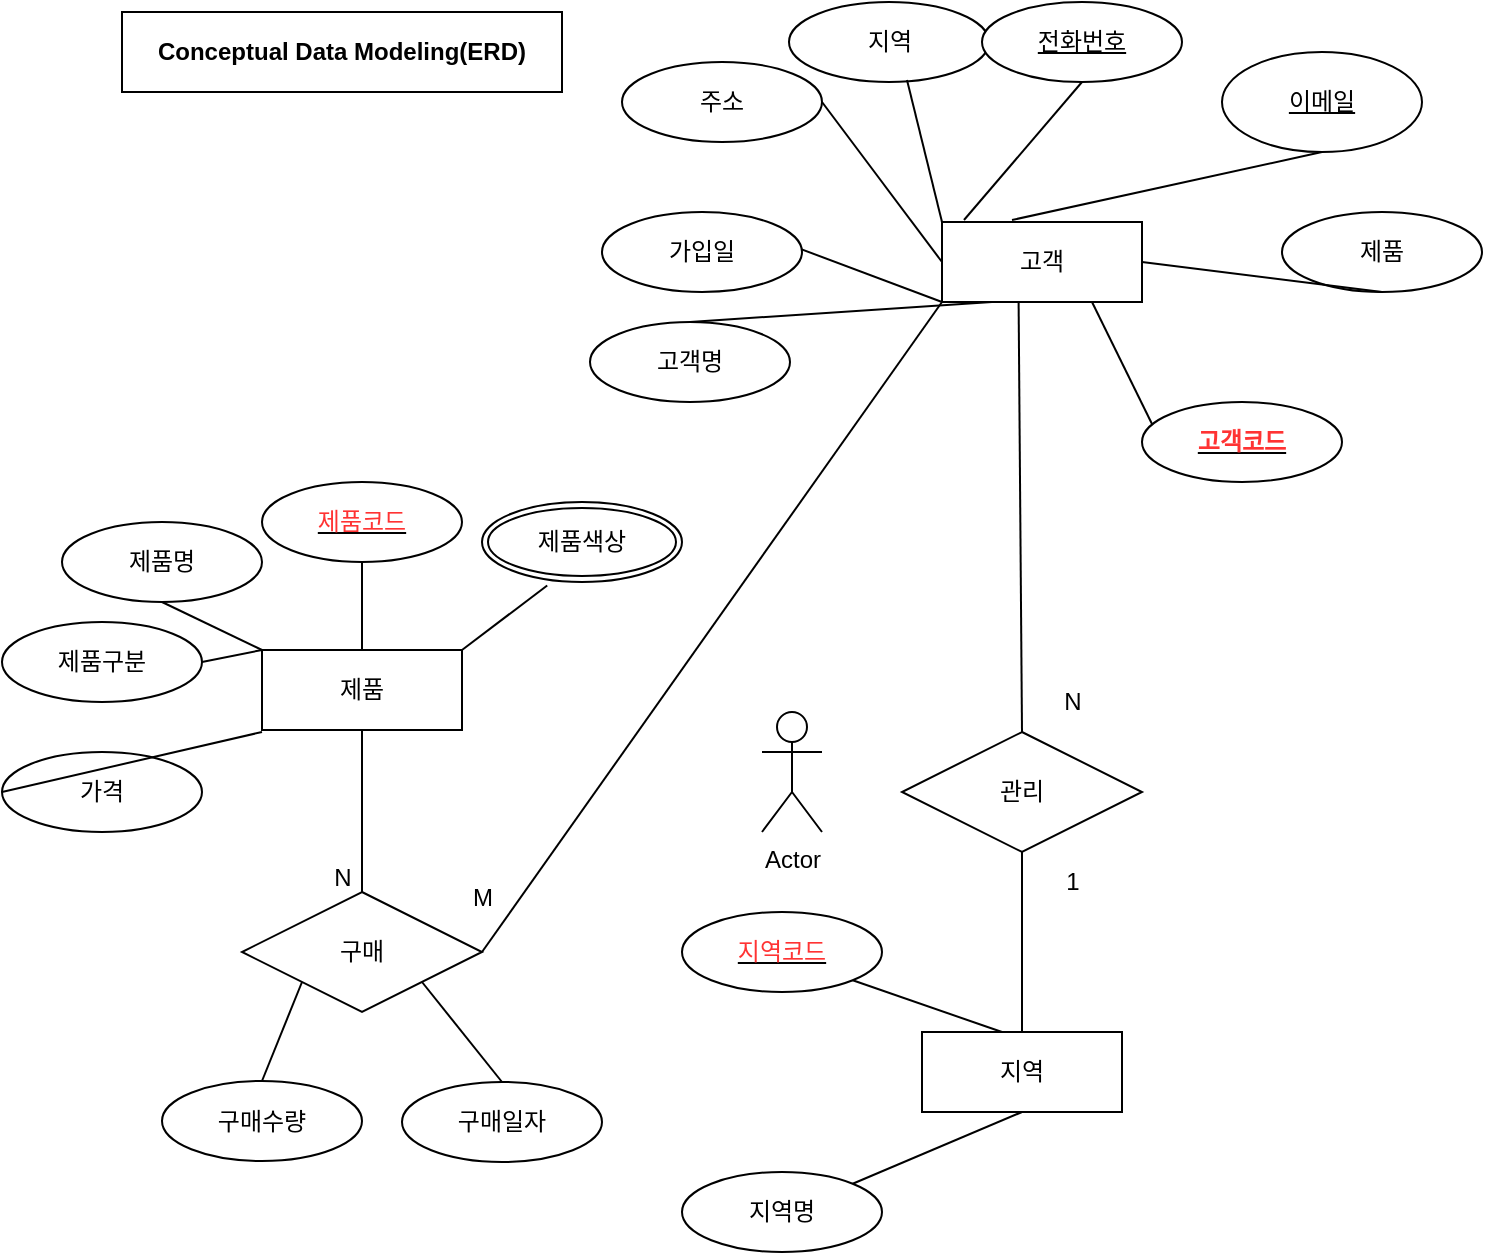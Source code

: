 <mxfile version="21.6.6" type="github" pages="5">
  <diagram name="페이지-1" id="84eL5CcKc8GB2vDpbTNu">
    <mxGraphModel dx="1674" dy="790" grid="1" gridSize="10" guides="1" tooltips="1" connect="1" arrows="1" fold="1" page="1" pageScale="1" pageWidth="827" pageHeight="1169" math="0" shadow="0">
      <root>
        <mxCell id="0" />
        <mxCell id="1" parent="0" />
        <mxCell id="pc0s4OiJ3hQvnUH-QxLm-1" value="고객" style="whiteSpace=wrap;html=1;align=center;" parent="1" vertex="1">
          <mxGeometry x="490" y="135" width="100" height="40" as="geometry" />
        </mxCell>
        <mxCell id="pc0s4OiJ3hQvnUH-QxLm-3" value="고객명" style="ellipse;whiteSpace=wrap;html=1;align=center;" parent="1" vertex="1">
          <mxGeometry x="314" y="185" width="100" height="40" as="geometry" />
        </mxCell>
        <mxCell id="pc0s4OiJ3hQvnUH-QxLm-4" value="" style="endArrow=none;html=1;rounded=0;exitX=0.25;exitY=1;exitDx=0;exitDy=0;entryX=0.5;entryY=0;entryDx=0;entryDy=0;" parent="1" source="pc0s4OiJ3hQvnUH-QxLm-1" target="pc0s4OiJ3hQvnUH-QxLm-3" edge="1">
          <mxGeometry relative="1" as="geometry">
            <mxPoint x="370" y="365" as="sourcePoint" />
            <mxPoint x="530" y="365" as="targetPoint" />
          </mxGeometry>
        </mxCell>
        <mxCell id="pc0s4OiJ3hQvnUH-QxLm-6" value="지역" style="ellipse;whiteSpace=wrap;html=1;align=center;" parent="1" vertex="1">
          <mxGeometry x="413.5" y="25" width="100" height="40" as="geometry" />
        </mxCell>
        <mxCell id="pc0s4OiJ3hQvnUH-QxLm-7" value="주소" style="ellipse;whiteSpace=wrap;html=1;align=center;" parent="1" vertex="1">
          <mxGeometry x="330" y="55" width="100" height="40" as="geometry" />
        </mxCell>
        <mxCell id="pc0s4OiJ3hQvnUH-QxLm-8" value="&lt;u&gt;이메일&lt;/u&gt;" style="ellipse;whiteSpace=wrap;html=1;align=center;" parent="1" vertex="1">
          <mxGeometry x="630" y="50" width="100" height="50" as="geometry" />
        </mxCell>
        <mxCell id="pc0s4OiJ3hQvnUH-QxLm-9" value="&lt;u&gt;전화번호&lt;/u&gt;" style="ellipse;whiteSpace=wrap;html=1;align=center;" parent="1" vertex="1">
          <mxGeometry x="510" y="25" width="100" height="40" as="geometry" />
        </mxCell>
        <mxCell id="pc0s4OiJ3hQvnUH-QxLm-10" value="" style="endArrow=none;html=1;rounded=0;entryX=0.59;entryY=0.975;entryDx=0;entryDy=0;entryPerimeter=0;exitX=0;exitY=0;exitDx=0;exitDy=0;" parent="1" source="pc0s4OiJ3hQvnUH-QxLm-1" target="pc0s4OiJ3hQvnUH-QxLm-6" edge="1">
          <mxGeometry relative="1" as="geometry">
            <mxPoint x="540" y="175" as="sourcePoint" />
            <mxPoint x="700" y="305" as="targetPoint" />
          </mxGeometry>
        </mxCell>
        <mxCell id="pc0s4OiJ3hQvnUH-QxLm-11" value="" style="endArrow=none;html=1;rounded=0;exitX=0;exitY=1;exitDx=0;exitDy=0;entryX=0.5;entryY=0;entryDx=0;entryDy=0;" parent="1" source="pc0s4OiJ3hQvnUH-QxLm-1" target="pc0s4OiJ3hQvnUH-QxLm-14" edge="1">
          <mxGeometry relative="1" as="geometry">
            <mxPoint x="450" y="345" as="sourcePoint" />
            <mxPoint x="610" y="345" as="targetPoint" />
          </mxGeometry>
        </mxCell>
        <mxCell id="pc0s4OiJ3hQvnUH-QxLm-12" value="" style="endArrow=none;html=1;rounded=0;exitX=0.35;exitY=-0.025;exitDx=0;exitDy=0;entryX=0.5;entryY=1;entryDx=0;entryDy=0;exitPerimeter=0;" parent="1" source="pc0s4OiJ3hQvnUH-QxLm-1" target="pc0s4OiJ3hQvnUH-QxLm-8" edge="1">
          <mxGeometry relative="1" as="geometry">
            <mxPoint x="540" y="305" as="sourcePoint" />
            <mxPoint x="700" y="305" as="targetPoint" />
          </mxGeometry>
        </mxCell>
        <mxCell id="pc0s4OiJ3hQvnUH-QxLm-13" value="" style="endArrow=none;html=1;rounded=0;exitX=0.11;exitY=-0.025;exitDx=0;exitDy=0;exitPerimeter=0;entryX=0.5;entryY=1;entryDx=0;entryDy=0;" parent="1" source="pc0s4OiJ3hQvnUH-QxLm-1" target="pc0s4OiJ3hQvnUH-QxLm-9" edge="1">
          <mxGeometry relative="1" as="geometry">
            <mxPoint x="580" y="135" as="sourcePoint" />
            <mxPoint x="460" y="65" as="targetPoint" />
          </mxGeometry>
        </mxCell>
        <mxCell id="pc0s4OiJ3hQvnUH-QxLm-14" value="가입일" style="ellipse;whiteSpace=wrap;html=1;align=center;" parent="1" vertex="1">
          <mxGeometry x="320" y="130" width="100" height="40" as="geometry" />
        </mxCell>
        <mxCell id="pc0s4OiJ3hQvnUH-QxLm-15" value="" style="endArrow=none;html=1;rounded=0;exitX=1;exitY=0.5;exitDx=0;exitDy=0;entryX=0;entryY=0.5;entryDx=0;entryDy=0;" parent="1" source="pc0s4OiJ3hQvnUH-QxLm-7" target="pc0s4OiJ3hQvnUH-QxLm-1" edge="1">
          <mxGeometry relative="1" as="geometry">
            <mxPoint x="540" y="305" as="sourcePoint" />
            <mxPoint x="700" y="305" as="targetPoint" />
          </mxGeometry>
        </mxCell>
        <mxCell id="pc0s4OiJ3hQvnUH-QxLm-16" value="&lt;u&gt;&lt;b&gt;&lt;font color=&quot;#ff3333&quot;&gt;고객코드&lt;/font&gt;&lt;/b&gt;&lt;/u&gt;" style="ellipse;whiteSpace=wrap;html=1;align=center;" parent="1" vertex="1">
          <mxGeometry x="590" y="225" width="100" height="40" as="geometry" />
        </mxCell>
        <mxCell id="pc0s4OiJ3hQvnUH-QxLm-17" value="" style="endArrow=none;html=1;rounded=0;exitX=0.75;exitY=1;exitDx=0;exitDy=0;entryX=0.05;entryY=0.275;entryDx=0;entryDy=0;entryPerimeter=0;" parent="1" source="pc0s4OiJ3hQvnUH-QxLm-1" target="pc0s4OiJ3hQvnUH-QxLm-16" edge="1">
          <mxGeometry relative="1" as="geometry">
            <mxPoint x="510" y="275" as="sourcePoint" />
            <mxPoint x="670" y="275" as="targetPoint" />
          </mxGeometry>
        </mxCell>
        <mxCell id="7r3LdCNUG9qe8QvpHPaR-2" value="지역" style="whiteSpace=wrap;html=1;align=center;" parent="1" vertex="1">
          <mxGeometry x="480" y="540" width="100" height="40" as="geometry" />
        </mxCell>
        <mxCell id="7r3LdCNUG9qe8QvpHPaR-3" value="지역명" style="ellipse;whiteSpace=wrap;html=1;align=center;" parent="1" vertex="1">
          <mxGeometry x="360" y="610" width="100" height="40" as="geometry" />
        </mxCell>
        <mxCell id="7r3LdCNUG9qe8QvpHPaR-4" value="&lt;u&gt;&lt;font color=&quot;#ff3333&quot;&gt;지역코드&lt;/font&gt;&lt;/u&gt;" style="ellipse;whiteSpace=wrap;html=1;align=center;" parent="1" vertex="1">
          <mxGeometry x="360" y="480" width="100" height="40" as="geometry" />
        </mxCell>
        <mxCell id="7r3LdCNUG9qe8QvpHPaR-5" value="" style="endArrow=none;html=1;rounded=0;exitX=1;exitY=0;exitDx=0;exitDy=0;entryX=0.5;entryY=1;entryDx=0;entryDy=0;" parent="1" source="7r3LdCNUG9qe8QvpHPaR-3" target="7r3LdCNUG9qe8QvpHPaR-2" edge="1">
          <mxGeometry relative="1" as="geometry">
            <mxPoint x="480" y="580" as="sourcePoint" />
            <mxPoint x="640" y="580" as="targetPoint" />
          </mxGeometry>
        </mxCell>
        <mxCell id="7r3LdCNUG9qe8QvpHPaR-6" value="" style="endArrow=none;html=1;rounded=0;exitX=1;exitY=1;exitDx=0;exitDy=0;" parent="1" source="7r3LdCNUG9qe8QvpHPaR-4" edge="1">
          <mxGeometry relative="1" as="geometry">
            <mxPoint x="480" y="580" as="sourcePoint" />
            <mxPoint x="520" y="540" as="targetPoint" />
          </mxGeometry>
        </mxCell>
        <mxCell id="7r3LdCNUG9qe8QvpHPaR-7" value="제품" style="whiteSpace=wrap;html=1;align=center;" parent="1" vertex="1">
          <mxGeometry x="150" y="349" width="100" height="40" as="geometry" />
        </mxCell>
        <mxCell id="7r3LdCNUG9qe8QvpHPaR-9" value="제품" style="ellipse;whiteSpace=wrap;html=1;align=center;" parent="1" vertex="1">
          <mxGeometry x="660" y="130" width="100" height="40" as="geometry" />
        </mxCell>
        <mxCell id="7r3LdCNUG9qe8QvpHPaR-10" value="" style="endArrow=none;html=1;rounded=0;entryX=0.5;entryY=1;entryDx=0;entryDy=0;exitX=1;exitY=0.5;exitDx=0;exitDy=0;" parent="1" source="pc0s4OiJ3hQvnUH-QxLm-1" target="7r3LdCNUG9qe8QvpHPaR-9" edge="1">
          <mxGeometry relative="1" as="geometry">
            <mxPoint x="320" y="490" as="sourcePoint" />
            <mxPoint x="480" y="490" as="targetPoint" />
          </mxGeometry>
        </mxCell>
        <mxCell id="7r3LdCNUG9qe8QvpHPaR-12" value="제품명" style="ellipse;whiteSpace=wrap;html=1;align=center;" parent="1" vertex="1">
          <mxGeometry x="50" y="285" width="100" height="40" as="geometry" />
        </mxCell>
        <mxCell id="7r3LdCNUG9qe8QvpHPaR-13" value="&lt;u&gt;&lt;font color=&quot;#ff3333&quot;&gt;제품코드&lt;/font&gt;&lt;/u&gt;" style="ellipse;whiteSpace=wrap;html=1;align=center;" parent="1" vertex="1">
          <mxGeometry x="150" y="265" width="100" height="40" as="geometry" />
        </mxCell>
        <mxCell id="7r3LdCNUG9qe8QvpHPaR-14" value="" style="endArrow=none;html=1;rounded=0;entryX=0.5;entryY=1;entryDx=0;entryDy=0;exitX=0.5;exitY=0;exitDx=0;exitDy=0;" parent="1" source="7r3LdCNUG9qe8QvpHPaR-7" target="7r3LdCNUG9qe8QvpHPaR-13" edge="1">
          <mxGeometry relative="1" as="geometry">
            <mxPoint x="-10" y="295" as="sourcePoint" />
            <mxPoint x="150" y="295" as="targetPoint" />
          </mxGeometry>
        </mxCell>
        <mxCell id="7r3LdCNUG9qe8QvpHPaR-15" value="제품구분" style="ellipse;whiteSpace=wrap;html=1;align=center;" parent="1" vertex="1">
          <mxGeometry x="20" y="335" width="100" height="40" as="geometry" />
        </mxCell>
        <mxCell id="7r3LdCNUG9qe8QvpHPaR-17" value="" style="endArrow=none;html=1;rounded=0;exitX=1;exitY=0.5;exitDx=0;exitDy=0;entryX=0;entryY=0;entryDx=0;entryDy=0;" parent="1" source="7r3LdCNUG9qe8QvpHPaR-15" target="7r3LdCNUG9qe8QvpHPaR-7" edge="1">
          <mxGeometry relative="1" as="geometry">
            <mxPoint x="-10" y="295" as="sourcePoint" />
            <mxPoint x="150" y="295" as="targetPoint" />
          </mxGeometry>
        </mxCell>
        <mxCell id="7r3LdCNUG9qe8QvpHPaR-18" value="" style="endArrow=none;html=1;rounded=0;entryX=0;entryY=0;entryDx=0;entryDy=0;exitX=0.5;exitY=1;exitDx=0;exitDy=0;" parent="1" source="7r3LdCNUG9qe8QvpHPaR-12" target="7r3LdCNUG9qe8QvpHPaR-7" edge="1">
          <mxGeometry relative="1" as="geometry">
            <mxPoint x="-10" y="295" as="sourcePoint" />
            <mxPoint x="150" y="295" as="targetPoint" />
          </mxGeometry>
        </mxCell>
        <mxCell id="7r3LdCNUG9qe8QvpHPaR-19" value="제품색상" style="ellipse;shape=doubleEllipse;margin=3;whiteSpace=wrap;html=1;align=center;" parent="1" vertex="1">
          <mxGeometry x="260" y="275" width="100" height="40" as="geometry" />
        </mxCell>
        <mxCell id="7r3LdCNUG9qe8QvpHPaR-20" value="" style="endArrow=none;html=1;rounded=0;entryX=1;entryY=0;entryDx=0;entryDy=0;exitX=0.326;exitY=1.043;exitDx=0;exitDy=0;exitPerimeter=0;" parent="1" source="7r3LdCNUG9qe8QvpHPaR-19" target="7r3LdCNUG9qe8QvpHPaR-7" edge="1">
          <mxGeometry relative="1" as="geometry">
            <mxPoint x="-10" y="295" as="sourcePoint" />
            <mxPoint x="150" y="295" as="targetPoint" />
          </mxGeometry>
        </mxCell>
        <mxCell id="7r3LdCNUG9qe8QvpHPaR-21" value="가격" style="ellipse;whiteSpace=wrap;html=1;align=center;" parent="1" vertex="1">
          <mxGeometry x="20" y="400" width="100" height="40" as="geometry" />
        </mxCell>
        <mxCell id="7r3LdCNUG9qe8QvpHPaR-22" value="" style="endArrow=none;html=1;rounded=0;entryX=0;entryY=0.5;entryDx=0;entryDy=0;" parent="1" target="7r3LdCNUG9qe8QvpHPaR-21" edge="1">
          <mxGeometry relative="1" as="geometry">
            <mxPoint x="150" y="390" as="sourcePoint" />
            <mxPoint x="150" y="295" as="targetPoint" />
          </mxGeometry>
        </mxCell>
        <mxCell id="7r3LdCNUG9qe8QvpHPaR-23" value="관리" style="shape=rhombus;perimeter=rhombusPerimeter;whiteSpace=wrap;html=1;align=center;" parent="1" vertex="1">
          <mxGeometry x="470" y="390" width="120" height="60" as="geometry" />
        </mxCell>
        <mxCell id="7r3LdCNUG9qe8QvpHPaR-26" value="" style="endArrow=none;html=1;rounded=0;entryX=0.5;entryY=0;entryDx=0;entryDy=0;exitX=0.383;exitY=0.989;exitDx=0;exitDy=0;exitPerimeter=0;" parent="1" source="pc0s4OiJ3hQvnUH-QxLm-1" target="7r3LdCNUG9qe8QvpHPaR-23" edge="1">
          <mxGeometry relative="1" as="geometry">
            <mxPoint x="330" y="490" as="sourcePoint" />
            <mxPoint x="490" y="490" as="targetPoint" />
          </mxGeometry>
        </mxCell>
        <mxCell id="7r3LdCNUG9qe8QvpHPaR-27" value="" style="endArrow=none;html=1;rounded=0;entryX=0.5;entryY=1;entryDx=0;entryDy=0;" parent="1" target="7r3LdCNUG9qe8QvpHPaR-23" edge="1">
          <mxGeometry relative="1" as="geometry">
            <mxPoint x="530" y="540" as="sourcePoint" />
            <mxPoint x="490" y="490" as="targetPoint" />
          </mxGeometry>
        </mxCell>
        <mxCell id="7r3LdCNUG9qe8QvpHPaR-29" value="" style="endArrow=none;html=1;rounded=0;entryX=0;entryY=1;entryDx=0;entryDy=0;exitX=1;exitY=0.5;exitDx=0;exitDy=0;" parent="1" source="7r3LdCNUG9qe8QvpHPaR-30" target="pc0s4OiJ3hQvnUH-QxLm-1" edge="1">
          <mxGeometry relative="1" as="geometry">
            <mxPoint x="360" y="570" as="sourcePoint" />
            <mxPoint x="520" y="570" as="targetPoint" />
          </mxGeometry>
        </mxCell>
        <mxCell id="7r3LdCNUG9qe8QvpHPaR-30" value="구매" style="shape=rhombus;perimeter=rhombusPerimeter;whiteSpace=wrap;html=1;align=center;" parent="1" vertex="1">
          <mxGeometry x="140" y="470" width="120" height="60" as="geometry" />
        </mxCell>
        <mxCell id="7r3LdCNUG9qe8QvpHPaR-31" value="" style="endArrow=none;html=1;rounded=0;exitX=0.5;exitY=1;exitDx=0;exitDy=0;entryX=0.5;entryY=0;entryDx=0;entryDy=0;" parent="1" source="7r3LdCNUG9qe8QvpHPaR-7" target="7r3LdCNUG9qe8QvpHPaR-30" edge="1">
          <mxGeometry relative="1" as="geometry">
            <mxPoint x="360" y="570" as="sourcePoint" />
            <mxPoint x="520" y="570" as="targetPoint" />
          </mxGeometry>
        </mxCell>
        <mxCell id="7r3LdCNUG9qe8QvpHPaR-33" value="구매일자" style="ellipse;whiteSpace=wrap;html=1;align=center;" parent="1" vertex="1">
          <mxGeometry x="220" y="565" width="100" height="40" as="geometry" />
        </mxCell>
        <mxCell id="7r3LdCNUG9qe8QvpHPaR-34" value="구매수량" style="ellipse;whiteSpace=wrap;html=1;align=center;" parent="1" vertex="1">
          <mxGeometry x="100" y="564.5" width="100" height="40" as="geometry" />
        </mxCell>
        <mxCell id="7r3LdCNUG9qe8QvpHPaR-37" value="" style="endArrow=none;html=1;rounded=0;exitX=0;exitY=1;exitDx=0;exitDy=0;entryX=0.5;entryY=0;entryDx=0;entryDy=0;" parent="1" source="7r3LdCNUG9qe8QvpHPaR-30" target="7r3LdCNUG9qe8QvpHPaR-34" edge="1">
          <mxGeometry relative="1" as="geometry">
            <mxPoint x="220" y="590" as="sourcePoint" />
            <mxPoint x="380" y="590" as="targetPoint" />
          </mxGeometry>
        </mxCell>
        <mxCell id="7r3LdCNUG9qe8QvpHPaR-38" value="" style="endArrow=none;html=1;rounded=0;exitX=1;exitY=1;exitDx=0;exitDy=0;entryX=0.5;entryY=0;entryDx=0;entryDy=0;" parent="1" source="7r3LdCNUG9qe8QvpHPaR-30" target="7r3LdCNUG9qe8QvpHPaR-33" edge="1">
          <mxGeometry relative="1" as="geometry">
            <mxPoint x="220" y="590" as="sourcePoint" />
            <mxPoint x="380" y="590" as="targetPoint" />
          </mxGeometry>
        </mxCell>
        <mxCell id="7r3LdCNUG9qe8QvpHPaR-39" value="&lt;b&gt;Conceptual Data Modeling(ERD)&lt;/b&gt;" style="whiteSpace=wrap;html=1;align=center;" parent="1" vertex="1">
          <mxGeometry x="80" y="30" width="220" height="40" as="geometry" />
        </mxCell>
        <mxCell id="WBZAPg2Awphf9BhCz24Y-1" value="1" style="text;html=1;align=center;verticalAlign=middle;resizable=0;points=[];autosize=1;strokeColor=none;fillColor=none;" parent="1" vertex="1">
          <mxGeometry x="540" y="450" width="30" height="30" as="geometry" />
        </mxCell>
        <mxCell id="WBZAPg2Awphf9BhCz24Y-2" value="N" style="text;html=1;align=center;verticalAlign=middle;resizable=0;points=[];autosize=1;strokeColor=none;fillColor=none;" parent="1" vertex="1">
          <mxGeometry x="540" y="360" width="30" height="30" as="geometry" />
        </mxCell>
        <mxCell id="yoFobejsgZz_PTnHu8yH-1" value="M" style="text;html=1;align=center;verticalAlign=middle;resizable=0;points=[];autosize=1;strokeColor=none;fillColor=none;" parent="1" vertex="1">
          <mxGeometry x="245" y="458" width="30" height="30" as="geometry" />
        </mxCell>
        <mxCell id="yoFobejsgZz_PTnHu8yH-2" value="N" style="text;html=1;align=center;verticalAlign=middle;resizable=0;points=[];autosize=1;strokeColor=none;fillColor=none;" parent="1" vertex="1">
          <mxGeometry x="175" y="448" width="30" height="30" as="geometry" />
        </mxCell>
        <mxCell id="Q751DnFnJbB_oleE0iQz-1" value="Actor" style="shape=umlActor;verticalLabelPosition=bottom;verticalAlign=top;html=1;outlineConnect=0;" vertex="1" parent="1">
          <mxGeometry x="400" y="380" width="30" height="60" as="geometry" />
        </mxCell>
      </root>
    </mxGraphModel>
  </diagram>
  <diagram id="5p1OLbbojP5Ll3nj6hTB" name="페이지-2">
    <mxGraphModel dx="1521" dy="2283" grid="1" gridSize="10" guides="1" tooltips="1" connect="1" arrows="1" fold="1" page="1" pageScale="1" pageWidth="827" pageHeight="1169" math="0" shadow="0">
      <root>
        <mxCell id="0" />
        <mxCell id="1" parent="0" />
        <mxCell id="_G96ugphp6lqgRiAbJtz-1" value="Logical Data Modeling(RM)" style="whiteSpace=wrap;html=1;align=center;" parent="1" vertex="1">
          <mxGeometry x="-10" y="-10" width="400" height="40" as="geometry" />
        </mxCell>
        <mxCell id="_Ybyk4aK1z0q_7WHKdzp-22" value="고객" style="swimlane;childLayout=stackLayout;horizontal=1;startSize=50;horizontalStack=0;rounded=1;fontSize=14;fontStyle=0;strokeWidth=2;resizeParent=0;resizeLast=1;shadow=0;dashed=0;align=center;arcSize=4;whiteSpace=wrap;html=1;" parent="1" vertex="1">
          <mxGeometry x="600" y="292.5" width="160" height="190" as="geometry" />
        </mxCell>
        <mxCell id="_Ybyk4aK1z0q_7WHKdzp-23" value="&lt;font color=&quot;#ff3333&quot;&gt;-고객번호(PK)&lt;/font&gt;&lt;br style=&quot;border-color: var(--border-color); text-align: center;&quot;&gt;&lt;span style=&quot;text-align: center;&quot;&gt;-고객이름&lt;/span&gt;&lt;br style=&quot;border-color: var(--border-color); text-align: center;&quot;&gt;&lt;span style=&quot;text-align: center;&quot;&gt;-전화번호&lt;/span&gt;&lt;br style=&quot;border-color: var(--border-color); text-align: center;&quot;&gt;&lt;span style=&quot;text-align: center;&quot;&gt;-이름&lt;/span&gt;&lt;br style=&quot;border-color: var(--border-color); text-align: center;&quot;&gt;&lt;span style=&quot;text-align: center;&quot;&gt;-이메일&lt;/span&gt;&lt;br style=&quot;border-color: var(--border-color); text-align: center;&quot;&gt;&lt;span style=&quot;text-align: center;&quot;&gt;-주소&lt;/span&gt;&lt;br style=&quot;border-color: var(--border-color); text-align: center;&quot;&gt;&lt;span style=&quot;text-align: center;&quot;&gt;-가입일&lt;br&gt;-지역코드(FK)&lt;br&gt;&lt;/span&gt;" style="align=left;strokeColor=none;fillColor=none;spacingLeft=4;fontSize=12;verticalAlign=top;resizable=0;rotatable=0;part=1;html=1;" parent="_Ybyk4aK1z0q_7WHKdzp-22" vertex="1">
          <mxGeometry y="50" width="160" height="140" as="geometry" />
        </mxCell>
        <mxCell id="XrjoV_MnBPLQXzQmYncr-1" value="지역" style="swimlane;childLayout=stackLayout;horizontal=1;startSize=50;horizontalStack=0;rounded=1;fontSize=14;fontStyle=0;strokeWidth=2;resizeParent=0;resizeLast=1;shadow=0;dashed=0;align=center;arcSize=4;whiteSpace=wrap;html=1;" parent="1" vertex="1">
          <mxGeometry x="820" y="582.5" width="160" height="190" as="geometry" />
        </mxCell>
        <mxCell id="XrjoV_MnBPLQXzQmYncr-2" value="&lt;font color=&quot;#ff3333&quot;&gt;-지역코드(FK)&lt;/font&gt;&lt;br&gt;-지역명" style="align=left;strokeColor=none;fillColor=none;spacingLeft=4;fontSize=12;verticalAlign=top;resizable=0;rotatable=0;part=1;html=1;" parent="XrjoV_MnBPLQXzQmYncr-1" vertex="1">
          <mxGeometry y="50" width="160" height="140" as="geometry" />
        </mxCell>
        <mxCell id="xLrIGfUDodMhpOg-6z6W-12" value="제품" style="swimlane;childLayout=stackLayout;horizontal=1;startSize=50;horizontalStack=0;rounded=1;fontSize=14;fontStyle=0;strokeWidth=2;resizeParent=0;resizeLast=1;shadow=0;dashed=0;align=center;arcSize=4;whiteSpace=wrap;html=1;" parent="1" vertex="1">
          <mxGeometry x="1070" y="290" width="160" height="195" as="geometry" />
        </mxCell>
        <mxCell id="xLrIGfUDodMhpOg-6z6W-13" value="&lt;font color=&quot;#ff3333&quot;&gt;-번호(PK)&lt;/font&gt;&lt;br&gt;-제품코드&lt;br&gt;-제품명&lt;br&gt;-제품구분&lt;br&gt;-가격" style="align=left;strokeColor=none;fillColor=none;spacingLeft=4;fontSize=12;verticalAlign=top;resizable=0;rotatable=0;part=1;html=1;" parent="xLrIGfUDodMhpOg-6z6W-12" vertex="1">
          <mxGeometry y="50" width="160" height="145" as="geometry" />
        </mxCell>
        <mxCell id="KWPJpxaCiHDvRQt1OQrm-2" value="" style="edgeStyle=entityRelationEdgeStyle;fontSize=12;html=1;endArrow=ERoneToMany;startArrow=ERmandOne;rounded=0;entryX=1;entryY=0.75;entryDx=0;entryDy=0;exitX=0;exitY=0.5;exitDx=0;exitDy=0;" parent="1" source="XrjoV_MnBPLQXzQmYncr-1" target="_Ybyk4aK1z0q_7WHKdzp-23" edge="1">
          <mxGeometry width="100" height="100" relative="1" as="geometry">
            <mxPoint x="650" y="650" as="sourcePoint" />
            <mxPoint x="670.0" y="550.0" as="targetPoint" />
            <Array as="points">
              <mxPoint x="740" y="650" />
              <mxPoint x="699.2" y="726.88" />
              <mxPoint x="700.2" y="706.88" />
              <mxPoint x="569.2" y="709.38" />
              <mxPoint x="499.2" y="699.38" />
              <mxPoint x="599.2" y="609.38" />
            </Array>
          </mxGeometry>
        </mxCell>
        <mxCell id="YBDAloWtGAr-rhVjFrpJ-1" value="고객" style="whiteSpace=wrap;html=1;align=center;" parent="1" vertex="1">
          <mxGeometry x="490" y="135" width="100" height="40" as="geometry" />
        </mxCell>
        <mxCell id="YBDAloWtGAr-rhVjFrpJ-2" value="고객명" style="ellipse;whiteSpace=wrap;html=1;align=center;" parent="1" vertex="1">
          <mxGeometry x="314" y="185" width="100" height="40" as="geometry" />
        </mxCell>
        <mxCell id="YBDAloWtGAr-rhVjFrpJ-3" value="" style="endArrow=none;html=1;rounded=0;exitX=0.25;exitY=1;exitDx=0;exitDy=0;entryX=0.5;entryY=0;entryDx=0;entryDy=0;" parent="1" source="YBDAloWtGAr-rhVjFrpJ-1" target="YBDAloWtGAr-rhVjFrpJ-2" edge="1">
          <mxGeometry relative="1" as="geometry">
            <mxPoint x="370" y="365" as="sourcePoint" />
            <mxPoint x="530" y="365" as="targetPoint" />
          </mxGeometry>
        </mxCell>
        <mxCell id="YBDAloWtGAr-rhVjFrpJ-4" value="지역" style="ellipse;whiteSpace=wrap;html=1;align=center;" parent="1" vertex="1">
          <mxGeometry x="413.5" y="25" width="100" height="40" as="geometry" />
        </mxCell>
        <mxCell id="YBDAloWtGAr-rhVjFrpJ-5" value="주소" style="ellipse;whiteSpace=wrap;html=1;align=center;" parent="1" vertex="1">
          <mxGeometry x="330" y="55" width="100" height="40" as="geometry" />
        </mxCell>
        <mxCell id="YBDAloWtGAr-rhVjFrpJ-6" value="&lt;u&gt;이메일&lt;/u&gt;" style="ellipse;whiteSpace=wrap;html=1;align=center;" parent="1" vertex="1">
          <mxGeometry x="630" y="50" width="100" height="50" as="geometry" />
        </mxCell>
        <mxCell id="YBDAloWtGAr-rhVjFrpJ-7" value="&lt;u&gt;전화번호&lt;/u&gt;" style="ellipse;whiteSpace=wrap;html=1;align=center;" parent="1" vertex="1">
          <mxGeometry x="510" y="25" width="100" height="40" as="geometry" />
        </mxCell>
        <mxCell id="YBDAloWtGAr-rhVjFrpJ-8" value="" style="endArrow=none;html=1;rounded=0;entryX=0.59;entryY=0.975;entryDx=0;entryDy=0;entryPerimeter=0;exitX=0;exitY=0;exitDx=0;exitDy=0;" parent="1" source="YBDAloWtGAr-rhVjFrpJ-1" target="YBDAloWtGAr-rhVjFrpJ-4" edge="1">
          <mxGeometry relative="1" as="geometry">
            <mxPoint x="540" y="175" as="sourcePoint" />
            <mxPoint x="700" y="305" as="targetPoint" />
          </mxGeometry>
        </mxCell>
        <mxCell id="YBDAloWtGAr-rhVjFrpJ-9" value="" style="endArrow=none;html=1;rounded=0;exitX=0;exitY=1;exitDx=0;exitDy=0;entryX=0.5;entryY=0;entryDx=0;entryDy=0;" parent="1" source="YBDAloWtGAr-rhVjFrpJ-1" target="YBDAloWtGAr-rhVjFrpJ-12" edge="1">
          <mxGeometry relative="1" as="geometry">
            <mxPoint x="450" y="345" as="sourcePoint" />
            <mxPoint x="610" y="345" as="targetPoint" />
          </mxGeometry>
        </mxCell>
        <mxCell id="YBDAloWtGAr-rhVjFrpJ-10" value="" style="endArrow=none;html=1;rounded=0;exitX=0.35;exitY=-0.025;exitDx=0;exitDy=0;entryX=0.5;entryY=1;entryDx=0;entryDy=0;exitPerimeter=0;" parent="1" source="YBDAloWtGAr-rhVjFrpJ-1" target="YBDAloWtGAr-rhVjFrpJ-6" edge="1">
          <mxGeometry relative="1" as="geometry">
            <mxPoint x="540" y="305" as="sourcePoint" />
            <mxPoint x="700" y="305" as="targetPoint" />
          </mxGeometry>
        </mxCell>
        <mxCell id="YBDAloWtGAr-rhVjFrpJ-11" value="" style="endArrow=none;html=1;rounded=0;exitX=0.11;exitY=-0.025;exitDx=0;exitDy=0;exitPerimeter=0;entryX=0.5;entryY=1;entryDx=0;entryDy=0;" parent="1" source="YBDAloWtGAr-rhVjFrpJ-1" target="YBDAloWtGAr-rhVjFrpJ-7" edge="1">
          <mxGeometry relative="1" as="geometry">
            <mxPoint x="580" y="135" as="sourcePoint" />
            <mxPoint x="460" y="65" as="targetPoint" />
          </mxGeometry>
        </mxCell>
        <mxCell id="YBDAloWtGAr-rhVjFrpJ-12" value="가입일" style="ellipse;whiteSpace=wrap;html=1;align=center;" parent="1" vertex="1">
          <mxGeometry x="320" y="130" width="100" height="40" as="geometry" />
        </mxCell>
        <mxCell id="YBDAloWtGAr-rhVjFrpJ-13" value="" style="endArrow=none;html=1;rounded=0;exitX=1;exitY=0.5;exitDx=0;exitDy=0;entryX=0;entryY=0.5;entryDx=0;entryDy=0;" parent="1" source="YBDAloWtGAr-rhVjFrpJ-5" target="YBDAloWtGAr-rhVjFrpJ-1" edge="1">
          <mxGeometry relative="1" as="geometry">
            <mxPoint x="540" y="305" as="sourcePoint" />
            <mxPoint x="700" y="305" as="targetPoint" />
          </mxGeometry>
        </mxCell>
        <mxCell id="YBDAloWtGAr-rhVjFrpJ-14" value="&lt;u&gt;&lt;b&gt;&lt;font color=&quot;#ff3333&quot;&gt;고객코드&lt;/font&gt;&lt;/b&gt;&lt;/u&gt;" style="ellipse;whiteSpace=wrap;html=1;align=center;" parent="1" vertex="1">
          <mxGeometry x="590" y="225" width="100" height="40" as="geometry" />
        </mxCell>
        <mxCell id="YBDAloWtGAr-rhVjFrpJ-15" value="" style="endArrow=none;html=1;rounded=0;exitX=0.75;exitY=1;exitDx=0;exitDy=0;entryX=0.05;entryY=0.275;entryDx=0;entryDy=0;entryPerimeter=0;" parent="1" source="YBDAloWtGAr-rhVjFrpJ-1" target="YBDAloWtGAr-rhVjFrpJ-14" edge="1">
          <mxGeometry relative="1" as="geometry">
            <mxPoint x="510" y="275" as="sourcePoint" />
            <mxPoint x="670" y="275" as="targetPoint" />
          </mxGeometry>
        </mxCell>
        <mxCell id="YBDAloWtGAr-rhVjFrpJ-16" value="지역" style="whiteSpace=wrap;html=1;align=center;" parent="1" vertex="1">
          <mxGeometry x="480" y="540" width="100" height="40" as="geometry" />
        </mxCell>
        <mxCell id="YBDAloWtGAr-rhVjFrpJ-17" value="지역명" style="ellipse;whiteSpace=wrap;html=1;align=center;" parent="1" vertex="1">
          <mxGeometry x="360" y="610" width="100" height="40" as="geometry" />
        </mxCell>
        <mxCell id="YBDAloWtGAr-rhVjFrpJ-18" value="&lt;u&gt;&lt;font color=&quot;#ff3333&quot;&gt;지역코드&lt;/font&gt;&lt;/u&gt;" style="ellipse;whiteSpace=wrap;html=1;align=center;" parent="1" vertex="1">
          <mxGeometry x="360" y="480" width="100" height="40" as="geometry" />
        </mxCell>
        <mxCell id="YBDAloWtGAr-rhVjFrpJ-19" value="" style="endArrow=none;html=1;rounded=0;exitX=1;exitY=0;exitDx=0;exitDy=0;entryX=0.5;entryY=1;entryDx=0;entryDy=0;" parent="1" source="YBDAloWtGAr-rhVjFrpJ-17" target="YBDAloWtGAr-rhVjFrpJ-16" edge="1">
          <mxGeometry relative="1" as="geometry">
            <mxPoint x="480" y="580" as="sourcePoint" />
            <mxPoint x="640" y="580" as="targetPoint" />
          </mxGeometry>
        </mxCell>
        <mxCell id="YBDAloWtGAr-rhVjFrpJ-20" value="" style="endArrow=none;html=1;rounded=0;exitX=1;exitY=1;exitDx=0;exitDy=0;" parent="1" source="YBDAloWtGAr-rhVjFrpJ-18" edge="1">
          <mxGeometry relative="1" as="geometry">
            <mxPoint x="480" y="580" as="sourcePoint" />
            <mxPoint x="520" y="540" as="targetPoint" />
          </mxGeometry>
        </mxCell>
        <mxCell id="YBDAloWtGAr-rhVjFrpJ-21" value="제품" style="whiteSpace=wrap;html=1;align=center;" parent="1" vertex="1">
          <mxGeometry x="150" y="349" width="100" height="40" as="geometry" />
        </mxCell>
        <mxCell id="YBDAloWtGAr-rhVjFrpJ-22" value="제품" style="ellipse;whiteSpace=wrap;html=1;align=center;" parent="1" vertex="1">
          <mxGeometry x="660" y="130" width="100" height="40" as="geometry" />
        </mxCell>
        <mxCell id="YBDAloWtGAr-rhVjFrpJ-23" value="" style="endArrow=none;html=1;rounded=0;entryX=0.5;entryY=1;entryDx=0;entryDy=0;exitX=1;exitY=0.5;exitDx=0;exitDy=0;" parent="1" source="YBDAloWtGAr-rhVjFrpJ-1" target="YBDAloWtGAr-rhVjFrpJ-22" edge="1">
          <mxGeometry relative="1" as="geometry">
            <mxPoint x="320" y="490" as="sourcePoint" />
            <mxPoint x="480" y="490" as="targetPoint" />
          </mxGeometry>
        </mxCell>
        <mxCell id="YBDAloWtGAr-rhVjFrpJ-24" value="제품명" style="ellipse;whiteSpace=wrap;html=1;align=center;" parent="1" vertex="1">
          <mxGeometry x="50" y="285" width="100" height="40" as="geometry" />
        </mxCell>
        <mxCell id="YBDAloWtGAr-rhVjFrpJ-25" value="&lt;u&gt;&lt;font color=&quot;#ff3333&quot;&gt;제품코드&lt;/font&gt;&lt;/u&gt;" style="ellipse;whiteSpace=wrap;html=1;align=center;" parent="1" vertex="1">
          <mxGeometry x="150" y="265" width="100" height="40" as="geometry" />
        </mxCell>
        <mxCell id="YBDAloWtGAr-rhVjFrpJ-26" value="" style="endArrow=none;html=1;rounded=0;entryX=0.5;entryY=1;entryDx=0;entryDy=0;exitX=0.5;exitY=0;exitDx=0;exitDy=0;" parent="1" source="YBDAloWtGAr-rhVjFrpJ-21" target="YBDAloWtGAr-rhVjFrpJ-25" edge="1">
          <mxGeometry relative="1" as="geometry">
            <mxPoint x="-10" y="295" as="sourcePoint" />
            <mxPoint x="150" y="295" as="targetPoint" />
          </mxGeometry>
        </mxCell>
        <mxCell id="YBDAloWtGAr-rhVjFrpJ-27" value="제품구분" style="ellipse;whiteSpace=wrap;html=1;align=center;" parent="1" vertex="1">
          <mxGeometry x="20" y="335" width="100" height="40" as="geometry" />
        </mxCell>
        <mxCell id="YBDAloWtGAr-rhVjFrpJ-28" value="" style="endArrow=none;html=1;rounded=0;exitX=1;exitY=0.5;exitDx=0;exitDy=0;entryX=0;entryY=0;entryDx=0;entryDy=0;" parent="1" source="YBDAloWtGAr-rhVjFrpJ-27" target="YBDAloWtGAr-rhVjFrpJ-21" edge="1">
          <mxGeometry relative="1" as="geometry">
            <mxPoint x="-10" y="295" as="sourcePoint" />
            <mxPoint x="150" y="295" as="targetPoint" />
          </mxGeometry>
        </mxCell>
        <mxCell id="YBDAloWtGAr-rhVjFrpJ-29" value="" style="endArrow=none;html=1;rounded=0;entryX=0;entryY=0;entryDx=0;entryDy=0;exitX=0.5;exitY=1;exitDx=0;exitDy=0;" parent="1" source="YBDAloWtGAr-rhVjFrpJ-24" target="YBDAloWtGAr-rhVjFrpJ-21" edge="1">
          <mxGeometry relative="1" as="geometry">
            <mxPoint x="-10" y="295" as="sourcePoint" />
            <mxPoint x="150" y="295" as="targetPoint" />
          </mxGeometry>
        </mxCell>
        <mxCell id="YBDAloWtGAr-rhVjFrpJ-30" value="제품색상" style="ellipse;shape=doubleEllipse;margin=3;whiteSpace=wrap;html=1;align=center;" parent="1" vertex="1">
          <mxGeometry x="260" y="275" width="100" height="40" as="geometry" />
        </mxCell>
        <mxCell id="YBDAloWtGAr-rhVjFrpJ-31" value="" style="endArrow=none;html=1;rounded=0;entryX=1;entryY=0;entryDx=0;entryDy=0;exitX=0.326;exitY=1.043;exitDx=0;exitDy=0;exitPerimeter=0;" parent="1" source="YBDAloWtGAr-rhVjFrpJ-30" target="YBDAloWtGAr-rhVjFrpJ-21" edge="1">
          <mxGeometry relative="1" as="geometry">
            <mxPoint x="-10" y="295" as="sourcePoint" />
            <mxPoint x="150" y="295" as="targetPoint" />
          </mxGeometry>
        </mxCell>
        <mxCell id="YBDAloWtGAr-rhVjFrpJ-32" value="가격" style="ellipse;whiteSpace=wrap;html=1;align=center;" parent="1" vertex="1">
          <mxGeometry x="20" y="400" width="100" height="40" as="geometry" />
        </mxCell>
        <mxCell id="YBDAloWtGAr-rhVjFrpJ-33" value="" style="endArrow=none;html=1;rounded=0;entryX=0;entryY=0.5;entryDx=0;entryDy=0;" parent="1" target="YBDAloWtGAr-rhVjFrpJ-32" edge="1">
          <mxGeometry relative="1" as="geometry">
            <mxPoint x="150" y="390" as="sourcePoint" />
            <mxPoint x="150" y="295" as="targetPoint" />
          </mxGeometry>
        </mxCell>
        <mxCell id="YBDAloWtGAr-rhVjFrpJ-34" value="관리" style="shape=rhombus;perimeter=rhombusPerimeter;whiteSpace=wrap;html=1;align=center;" parent="1" vertex="1">
          <mxGeometry x="470" y="390" width="120" height="60" as="geometry" />
        </mxCell>
        <mxCell id="YBDAloWtGAr-rhVjFrpJ-35" value="" style="endArrow=none;html=1;rounded=0;entryX=0.5;entryY=0;entryDx=0;entryDy=0;exitX=0.383;exitY=0.989;exitDx=0;exitDy=0;exitPerimeter=0;" parent="1" source="YBDAloWtGAr-rhVjFrpJ-1" target="YBDAloWtGAr-rhVjFrpJ-34" edge="1">
          <mxGeometry relative="1" as="geometry">
            <mxPoint x="330" y="490" as="sourcePoint" />
            <mxPoint x="490" y="490" as="targetPoint" />
          </mxGeometry>
        </mxCell>
        <mxCell id="YBDAloWtGAr-rhVjFrpJ-36" value="" style="endArrow=none;html=1;rounded=0;entryX=0.5;entryY=1;entryDx=0;entryDy=0;" parent="1" target="YBDAloWtGAr-rhVjFrpJ-34" edge="1">
          <mxGeometry relative="1" as="geometry">
            <mxPoint x="530" y="540" as="sourcePoint" />
            <mxPoint x="490" y="490" as="targetPoint" />
          </mxGeometry>
        </mxCell>
        <mxCell id="YBDAloWtGAr-rhVjFrpJ-37" value="" style="endArrow=none;html=1;rounded=0;entryX=0;entryY=1;entryDx=0;entryDy=0;exitX=1;exitY=0.5;exitDx=0;exitDy=0;" parent="1" source="YBDAloWtGAr-rhVjFrpJ-38" target="YBDAloWtGAr-rhVjFrpJ-1" edge="1">
          <mxGeometry relative="1" as="geometry">
            <mxPoint x="360" y="570" as="sourcePoint" />
            <mxPoint x="520" y="570" as="targetPoint" />
          </mxGeometry>
        </mxCell>
        <mxCell id="YBDAloWtGAr-rhVjFrpJ-38" value="구매" style="shape=rhombus;perimeter=rhombusPerimeter;whiteSpace=wrap;html=1;align=center;" parent="1" vertex="1">
          <mxGeometry x="140" y="470" width="120" height="60" as="geometry" />
        </mxCell>
        <mxCell id="YBDAloWtGAr-rhVjFrpJ-39" value="" style="endArrow=none;html=1;rounded=0;exitX=0.5;exitY=1;exitDx=0;exitDy=0;entryX=0.5;entryY=0;entryDx=0;entryDy=0;" parent="1" source="YBDAloWtGAr-rhVjFrpJ-21" target="YBDAloWtGAr-rhVjFrpJ-38" edge="1">
          <mxGeometry relative="1" as="geometry">
            <mxPoint x="360" y="570" as="sourcePoint" />
            <mxPoint x="520" y="570" as="targetPoint" />
          </mxGeometry>
        </mxCell>
        <mxCell id="YBDAloWtGAr-rhVjFrpJ-40" value="구매일자" style="ellipse;whiteSpace=wrap;html=1;align=center;" parent="1" vertex="1">
          <mxGeometry x="220" y="565" width="100" height="40" as="geometry" />
        </mxCell>
        <mxCell id="YBDAloWtGAr-rhVjFrpJ-41" value="구매수량" style="ellipse;whiteSpace=wrap;html=1;align=center;" parent="1" vertex="1">
          <mxGeometry x="100" y="564.5" width="100" height="40" as="geometry" />
        </mxCell>
        <mxCell id="YBDAloWtGAr-rhVjFrpJ-42" value="" style="endArrow=none;html=1;rounded=0;exitX=0;exitY=1;exitDx=0;exitDy=0;entryX=0.5;entryY=0;entryDx=0;entryDy=0;" parent="1" source="YBDAloWtGAr-rhVjFrpJ-38" target="YBDAloWtGAr-rhVjFrpJ-41" edge="1">
          <mxGeometry relative="1" as="geometry">
            <mxPoint x="220" y="590" as="sourcePoint" />
            <mxPoint x="380" y="590" as="targetPoint" />
          </mxGeometry>
        </mxCell>
        <mxCell id="YBDAloWtGAr-rhVjFrpJ-43" value="" style="endArrow=none;html=1;rounded=0;exitX=1;exitY=1;exitDx=0;exitDy=0;entryX=0.5;entryY=0;entryDx=0;entryDy=0;" parent="1" source="YBDAloWtGAr-rhVjFrpJ-38" target="YBDAloWtGAr-rhVjFrpJ-40" edge="1">
          <mxGeometry relative="1" as="geometry">
            <mxPoint x="220" y="590" as="sourcePoint" />
            <mxPoint x="380" y="590" as="targetPoint" />
          </mxGeometry>
        </mxCell>
        <mxCell id="YBDAloWtGAr-rhVjFrpJ-45" value="1" style="text;html=1;align=center;verticalAlign=middle;resizable=0;points=[];autosize=1;strokeColor=none;fillColor=none;" parent="1" vertex="1">
          <mxGeometry x="540" y="450" width="30" height="30" as="geometry" />
        </mxCell>
        <mxCell id="YBDAloWtGAr-rhVjFrpJ-46" value="N" style="text;html=1;align=center;verticalAlign=middle;resizable=0;points=[];autosize=1;strokeColor=none;fillColor=none;" parent="1" vertex="1">
          <mxGeometry x="540" y="360" width="30" height="30" as="geometry" />
        </mxCell>
        <mxCell id="YBDAloWtGAr-rhVjFrpJ-47" value="M" style="text;html=1;align=center;verticalAlign=middle;resizable=0;points=[];autosize=1;strokeColor=none;fillColor=none;" parent="1" vertex="1">
          <mxGeometry x="245" y="458" width="30" height="30" as="geometry" />
        </mxCell>
        <mxCell id="YBDAloWtGAr-rhVjFrpJ-48" value="N" style="text;html=1;align=center;verticalAlign=middle;resizable=0;points=[];autosize=1;strokeColor=none;fillColor=none;" parent="1" vertex="1">
          <mxGeometry x="175" y="448" width="30" height="30" as="geometry" />
        </mxCell>
        <mxCell id="amh3aC0POBPyZTVj9wx8-1" value="구매" style="swimlane;childLayout=stackLayout;horizontal=1;startSize=50;horizontalStack=0;rounded=1;fontSize=14;fontStyle=0;strokeWidth=2;resizeParent=0;resizeLast=1;shadow=0;dashed=0;align=center;arcSize=4;whiteSpace=wrap;html=1;" parent="1" vertex="1">
          <mxGeometry x="820" y="290" width="160" height="192.5" as="geometry" />
        </mxCell>
        <mxCell id="amh3aC0POBPyZTVj9wx8-2" value="-주문번호(PK)&lt;br&gt;-고객코드(FK)&lt;br&gt;-제품코드(FK)&lt;br&gt;-구매수량&lt;br&gt;-구매일자" style="align=left;strokeColor=none;fillColor=none;spacingLeft=4;fontSize=12;verticalAlign=top;resizable=0;rotatable=0;part=1;html=1;" parent="amh3aC0POBPyZTVj9wx8-1" vertex="1">
          <mxGeometry y="50" width="160" height="142.5" as="geometry" />
        </mxCell>
        <mxCell id="amh3aC0POBPyZTVj9wx8-3" value="" style="edgeStyle=entityRelationEdgeStyle;fontSize=12;html=1;endArrow=ERoneToMany;startArrow=ERmandOne;rounded=0;exitX=1;exitY=0.5;exitDx=0;exitDy=0;entryX=0;entryY=0.5;entryDx=0;entryDy=0;" parent="1" source="_Ybyk4aK1z0q_7WHKdzp-23" target="amh3aC0POBPyZTVj9wx8-2" edge="1">
          <mxGeometry width="100" height="100" relative="1" as="geometry">
            <mxPoint x="710" y="322.5" as="sourcePoint" />
            <mxPoint x="810" y="222.5" as="targetPoint" />
          </mxGeometry>
        </mxCell>
        <mxCell id="amh3aC0POBPyZTVj9wx8-4" value="" style="edgeStyle=entityRelationEdgeStyle;fontSize=12;html=1;endArrow=ERoneToMany;startArrow=ERmandOne;rounded=0;entryX=1;entryY=0.25;entryDx=0;entryDy=0;exitX=0;exitY=0.25;exitDx=0;exitDy=0;" parent="1" source="xLrIGfUDodMhpOg-6z6W-13" target="amh3aC0POBPyZTVj9wx8-2" edge="1">
          <mxGeometry width="100" height="100" relative="1" as="geometry">
            <mxPoint x="710" y="322.5" as="sourcePoint" />
            <mxPoint x="810" y="222.5" as="targetPoint" />
          </mxGeometry>
        </mxCell>
      </root>
    </mxGraphModel>
  </diagram>
  <diagram id="35uMdJYjiVs5OXQEF00k" name="페이지-3">
    <mxGraphModel dx="3238" dy="2298" grid="1" gridSize="10" guides="1" tooltips="1" connect="1" arrows="1" fold="1" page="1" pageScale="1" pageWidth="827" pageHeight="1169" math="0" shadow="0">
      <root>
        <mxCell id="0" />
        <mxCell id="1" parent="0" />
        <mxCell id="5Bp6_vn_qbj-EDdteuWr-1" value="학생" style="whiteSpace=wrap;html=1;align=center;" vertex="1" parent="1">
          <mxGeometry x="60" y="30" width="100" height="40" as="geometry" />
        </mxCell>
        <mxCell id="5Bp6_vn_qbj-EDdteuWr-2" value="학과" style="whiteSpace=wrap;html=1;align=center;" vertex="1" parent="1">
          <mxGeometry x="440" y="30" width="100" height="40" as="geometry" />
        </mxCell>
        <mxCell id="5Bp6_vn_qbj-EDdteuWr-3" value="수강" style="whiteSpace=wrap;html=1;align=center;" vertex="1" parent="1">
          <mxGeometry x="59" y="173" width="100" height="40" as="geometry" />
        </mxCell>
        <mxCell id="5Bp6_vn_qbj-EDdteuWr-4" value="과목" style="whiteSpace=wrap;html=1;align=center;" vertex="1" parent="1">
          <mxGeometry x="59" y="390" width="100" height="40" as="geometry" />
        </mxCell>
        <mxCell id="5Bp6_vn_qbj-EDdteuWr-5" value="교수" style="whiteSpace=wrap;html=1;align=center;" vertex="1" parent="1">
          <mxGeometry x="440" y="390" width="100" height="40" as="geometry" />
        </mxCell>
        <mxCell id="5Bp6_vn_qbj-EDdteuWr-8" value="&lt;u&gt;&lt;b&gt;학번&lt;/b&gt;&lt;/u&gt;" style="ellipse;whiteSpace=wrap;html=1;align=center;" vertex="1" parent="1">
          <mxGeometry x="-80" y="10" width="100" height="40" as="geometry" />
        </mxCell>
        <mxCell id="5Bp6_vn_qbj-EDdteuWr-9" value="이름" style="ellipse;whiteSpace=wrap;html=1;align=center;" vertex="1" parent="1">
          <mxGeometry x="90" y="-50" width="100" height="40" as="geometry" />
        </mxCell>
        <mxCell id="5Bp6_vn_qbj-EDdteuWr-10" value="키" style="ellipse;whiteSpace=wrap;html=1;align=center;" vertex="1" parent="1">
          <mxGeometry x="-20" y="-40" width="100" height="40" as="geometry" />
        </mxCell>
        <mxCell id="LIJ3-RzqY0y6G31uvNzS-3" value="" style="endArrow=none;html=1;rounded=0;exitX=0.5;exitY=1;exitDx=0;exitDy=0;entryX=0.5;entryY=0;entryDx=0;entryDy=0;" edge="1" parent="1" source="5Bp6_vn_qbj-EDdteuWr-9" target="5Bp6_vn_qbj-EDdteuWr-1">
          <mxGeometry relative="1" as="geometry">
            <mxPoint x="80" y="129" as="sourcePoint" />
            <mxPoint x="240" y="129" as="targetPoint" />
          </mxGeometry>
        </mxCell>
        <mxCell id="LIJ3-RzqY0y6G31uvNzS-4" value="" style="endArrow=none;html=1;rounded=0;exitX=0.5;exitY=1;exitDx=0;exitDy=0;entryX=0.25;entryY=0;entryDx=0;entryDy=0;" edge="1" parent="1" source="5Bp6_vn_qbj-EDdteuWr-10" target="5Bp6_vn_qbj-EDdteuWr-1">
          <mxGeometry relative="1" as="geometry">
            <mxPoint x="150" as="sourcePoint" />
            <mxPoint x="120" y="40" as="targetPoint" />
          </mxGeometry>
        </mxCell>
        <mxCell id="LIJ3-RzqY0y6G31uvNzS-6" value="" style="endArrow=none;html=1;rounded=0;exitX=0;exitY=0.25;exitDx=0;exitDy=0;entryX=1;entryY=0.5;entryDx=0;entryDy=0;" edge="1" parent="1" source="5Bp6_vn_qbj-EDdteuWr-1" target="5Bp6_vn_qbj-EDdteuWr-8">
          <mxGeometry relative="1" as="geometry">
            <mxPoint x="170" y="20" as="sourcePoint" />
            <mxPoint x="140" y="60" as="targetPoint" />
          </mxGeometry>
        </mxCell>
        <mxCell id="LIJ3-RzqY0y6G31uvNzS-7" value="&lt;u&gt;&lt;b&gt;학과코드&lt;/b&gt;&lt;/u&gt;" style="ellipse;whiteSpace=wrap;html=1;align=center;" vertex="1" parent="1">
          <mxGeometry x="525" y="-60" width="100" height="40" as="geometry" />
        </mxCell>
        <mxCell id="LIJ3-RzqY0y6G31uvNzS-8" value="학과명" style="ellipse;whiteSpace=wrap;html=1;align=center;" vertex="1" parent="1">
          <mxGeometry x="555" y="70" width="100" height="40" as="geometry" />
        </mxCell>
        <mxCell id="LIJ3-RzqY0y6G31uvNzS-9" value="" style="endArrow=none;html=1;rounded=0;exitX=1;exitY=0.5;exitDx=0;exitDy=0;entryX=0;entryY=0;entryDx=0;entryDy=0;" edge="1" parent="1" source="5Bp6_vn_qbj-EDdteuWr-2" target="LIJ3-RzqY0y6G31uvNzS-8">
          <mxGeometry relative="1" as="geometry">
            <mxPoint x="530" y="-180" as="sourcePoint" />
            <mxPoint x="500" y="-140" as="targetPoint" />
          </mxGeometry>
        </mxCell>
        <mxCell id="LIJ3-RzqY0y6G31uvNzS-10" value="" style="endArrow=none;html=1;rounded=0;exitX=0.854;exitY=-0.029;exitDx=0;exitDy=0;entryX=0.319;entryY=0.936;entryDx=0;entryDy=0;entryPerimeter=0;exitPerimeter=0;" edge="1" parent="1" source="5Bp6_vn_qbj-EDdteuWr-2" target="LIJ3-RzqY0y6G31uvNzS-7">
          <mxGeometry relative="1" as="geometry">
            <mxPoint x="540" y="-170" as="sourcePoint" />
            <mxPoint x="510" y="-130" as="targetPoint" />
          </mxGeometry>
        </mxCell>
        <mxCell id="LIJ3-RzqY0y6G31uvNzS-11" value="&lt;b&gt;&lt;u&gt;교수코드&lt;/u&gt;&lt;/b&gt;" style="ellipse;whiteSpace=wrap;html=1;align=center;" vertex="1" parent="1">
          <mxGeometry x="610" y="520" width="100" height="40" as="geometry" />
        </mxCell>
        <mxCell id="LIJ3-RzqY0y6G31uvNzS-13" value="교수 명" style="ellipse;whiteSpace=wrap;html=1;align=center;" vertex="1" parent="1">
          <mxGeometry x="400" y="530" width="100" height="40" as="geometry" />
        </mxCell>
        <mxCell id="LIJ3-RzqY0y6G31uvNzS-14" value="과목코드" style="ellipse;whiteSpace=wrap;html=1;align=center;" vertex="1" parent="1">
          <mxGeometry x="-30" y="242.5" width="100" height="40" as="geometry" />
        </mxCell>
        <mxCell id="LIJ3-RzqY0y6G31uvNzS-15" value="학번" style="ellipse;whiteSpace=wrap;html=1;align=center;" vertex="1" parent="1">
          <mxGeometry x="-60" y="187.5" width="100" height="40" as="geometry" />
        </mxCell>
        <mxCell id="LIJ3-RzqY0y6G31uvNzS-16" value="종료일" style="ellipse;whiteSpace=wrap;html=1;align=center;" vertex="1" parent="1">
          <mxGeometry x="-35" y="540" width="100" height="40" as="geometry" />
        </mxCell>
        <mxCell id="LIJ3-RzqY0y6G31uvNzS-17" value="&lt;u&gt;&lt;b&gt;과목코드&lt;/b&gt;&lt;/u&gt;" style="ellipse;whiteSpace=wrap;html=1;align=center;" vertex="1" parent="1">
          <mxGeometry x="-80" y="410" width="100" height="40" as="geometry" />
        </mxCell>
        <mxCell id="LIJ3-RzqY0y6G31uvNzS-18" value="과목명" style="ellipse;whiteSpace=wrap;html=1;align=center;" vertex="1" parent="1">
          <mxGeometry x="-80" y="470" width="100" height="40" as="geometry" />
        </mxCell>
        <mxCell id="LIJ3-RzqY0y6G31uvNzS-19" value="시작일" style="ellipse;whiteSpace=wrap;html=1;align=center;" vertex="1" parent="1">
          <mxGeometry x="75" y="550" width="100" height="40" as="geometry" />
        </mxCell>
        <mxCell id="LIJ3-RzqY0y6G31uvNzS-21" value="" style="endArrow=none;html=1;rounded=0;exitX=0;exitY=0.5;exitDx=0;exitDy=0;entryX=1;entryY=0.5;entryDx=0;entryDy=0;" edge="1" parent="1" source="5Bp6_vn_qbj-EDdteuWr-4" target="LIJ3-RzqY0y6G31uvNzS-18">
          <mxGeometry relative="1" as="geometry">
            <mxPoint x="-180" y="196" as="sourcePoint" />
            <mxPoint x="-145" y="170" as="targetPoint" />
          </mxGeometry>
        </mxCell>
        <mxCell id="LIJ3-RzqY0y6G31uvNzS-22" value="" style="endArrow=none;html=1;rounded=0;exitX=0;exitY=0;exitDx=0;exitDy=0;entryX=1;entryY=0.5;entryDx=0;entryDy=0;" edge="1" parent="1" source="5Bp6_vn_qbj-EDdteuWr-4" target="LIJ3-RzqY0y6G31uvNzS-17">
          <mxGeometry relative="1" as="geometry">
            <mxPoint x="-170" y="206" as="sourcePoint" />
            <mxPoint x="-135" y="180" as="targetPoint" />
          </mxGeometry>
        </mxCell>
        <mxCell id="LIJ3-RzqY0y6G31uvNzS-23" value="" style="endArrow=none;html=1;rounded=0;exitX=0.5;exitY=0;exitDx=0;exitDy=0;entryX=0.5;entryY=1;entryDx=0;entryDy=0;" edge="1" parent="1" source="LIJ3-RzqY0y6G31uvNzS-19" target="5Bp6_vn_qbj-EDdteuWr-4">
          <mxGeometry relative="1" as="geometry">
            <mxPoint x="-160" y="216" as="sourcePoint" />
            <mxPoint x="-125" y="190" as="targetPoint" />
          </mxGeometry>
        </mxCell>
        <mxCell id="LIJ3-RzqY0y6G31uvNzS-24" value="" style="endArrow=none;html=1;rounded=0;exitX=0.82;exitY=0;exitDx=0;exitDy=0;entryX=0.25;entryY=1;entryDx=0;entryDy=0;exitPerimeter=0;" edge="1" parent="1" source="LIJ3-RzqY0y6G31uvNzS-16" target="5Bp6_vn_qbj-EDdteuWr-4">
          <mxGeometry relative="1" as="geometry">
            <mxPoint x="-150" y="226" as="sourcePoint" />
            <mxPoint x="-115" y="200" as="targetPoint" />
          </mxGeometry>
        </mxCell>
        <mxCell id="LIJ3-RzqY0y6G31uvNzS-26" value="" style="endArrow=none;html=1;rounded=0;exitX=0.393;exitY=1.042;exitDx=0;exitDy=0;entryX=0.5;entryY=0;entryDx=0;entryDy=0;exitPerimeter=0;" edge="1" parent="1" source="5Bp6_vn_qbj-EDdteuWr-5" target="LIJ3-RzqY0y6G31uvNzS-13">
          <mxGeometry relative="1" as="geometry">
            <mxPoint x="265" y="506" as="sourcePoint" />
            <mxPoint x="300" y="480" as="targetPoint" />
          </mxGeometry>
        </mxCell>
        <mxCell id="LIJ3-RzqY0y6G31uvNzS-27" value="" style="endArrow=none;html=1;rounded=0;exitX=0.75;exitY=1;exitDx=0;exitDy=0;" edge="1" parent="1" source="5Bp6_vn_qbj-EDdteuWr-5">
          <mxGeometry relative="1" as="geometry">
            <mxPoint x="460" y="390" as="sourcePoint" />
            <mxPoint x="620" y="530" as="targetPoint" />
          </mxGeometry>
        </mxCell>
        <mxCell id="LIJ3-RzqY0y6G31uvNzS-28" value="" style="endArrow=none;html=1;rounded=0;exitX=1;exitY=0;exitDx=0;exitDy=0;entryX=0.25;entryY=1;entryDx=0;entryDy=0;" edge="1" parent="1" source="LIJ3-RzqY0y6G31uvNzS-14" target="5Bp6_vn_qbj-EDdteuWr-3">
          <mxGeometry relative="1" as="geometry">
            <mxPoint x="105" y="-26.5" as="sourcePoint" />
            <mxPoint x="140" y="-52.5" as="targetPoint" />
          </mxGeometry>
        </mxCell>
        <mxCell id="LIJ3-RzqY0y6G31uvNzS-29" value="" style="endArrow=none;html=1;rounded=0;entryX=0;entryY=0.5;entryDx=0;entryDy=0;exitX=1;exitY=0;exitDx=0;exitDy=0;" edge="1" parent="1" source="LIJ3-RzqY0y6G31uvNzS-15" target="5Bp6_vn_qbj-EDdteuWr-3">
          <mxGeometry relative="1" as="geometry">
            <mxPoint x="20" y="190" as="sourcePoint" />
            <mxPoint x="150" y="-42.5" as="targetPoint" />
          </mxGeometry>
        </mxCell>
        <mxCell id="LIJ3-RzqY0y6G31uvNzS-31" value="" style="endArrow=none;html=1;rounded=0;exitX=0.5;exitY=1;exitDx=0;exitDy=0;entryX=0.5;entryY=0;entryDx=0;entryDy=0;" edge="1" parent="1" source="5Bp6_vn_qbj-EDdteuWr-1" target="5Bp6_vn_qbj-EDdteuWr-3">
          <mxGeometry relative="1" as="geometry">
            <mxPoint x="130" y="340" as="sourcePoint" />
            <mxPoint x="290" y="340" as="targetPoint" />
          </mxGeometry>
        </mxCell>
        <mxCell id="LIJ3-RzqY0y6G31uvNzS-32" value="" style="endArrow=none;html=1;rounded=0;exitX=0.5;exitY=1;exitDx=0;exitDy=0;entryX=0.5;entryY=0;entryDx=0;entryDy=0;" edge="1" parent="1" source="LIJ3-RzqY0y6G31uvNzS-39" target="5Bp6_vn_qbj-EDdteuWr-5">
          <mxGeometry relative="1" as="geometry">
            <mxPoint x="120" y="80" as="sourcePoint" />
            <mxPoint x="120" y="168" as="targetPoint" />
          </mxGeometry>
        </mxCell>
        <mxCell id="LIJ3-RzqY0y6G31uvNzS-33" value="" style="endArrow=none;html=1;rounded=0;exitX=0.5;exitY=1;exitDx=0;exitDy=0;entryX=0.5;entryY=0;entryDx=0;entryDy=0;" edge="1" parent="1" source="5Bp6_vn_qbj-EDdteuWr-2" target="LIJ3-RzqY0y6G31uvNzS-39">
          <mxGeometry relative="1" as="geometry">
            <mxPoint x="130" y="90" as="sourcePoint" />
            <mxPoint x="130" y="178" as="targetPoint" />
          </mxGeometry>
        </mxCell>
        <mxCell id="LIJ3-RzqY0y6G31uvNzS-34" value="" style="endArrow=none;html=1;rounded=0;exitX=1;exitY=0.5;exitDx=0;exitDy=0;entryX=0;entryY=0.5;entryDx=0;entryDy=0;" edge="1" parent="1" source="LIJ3-RzqY0y6G31uvNzS-40" target="5Bp6_vn_qbj-EDdteuWr-2">
          <mxGeometry relative="1" as="geometry">
            <mxPoint x="140" y="100" as="sourcePoint" />
            <mxPoint x="140" y="188" as="targetPoint" />
          </mxGeometry>
        </mxCell>
        <mxCell id="LIJ3-RzqY0y6G31uvNzS-35" value="" style="endArrow=none;html=1;rounded=0;exitX=1;exitY=0.5;exitDx=0;exitDy=0;entryX=0;entryY=0.5;entryDx=0;entryDy=0;" edge="1" parent="1" source="5Bp6_vn_qbj-EDdteuWr-1" target="LIJ3-RzqY0y6G31uvNzS-40">
          <mxGeometry relative="1" as="geometry">
            <mxPoint x="150" y="110" as="sourcePoint" />
            <mxPoint x="220" y="50" as="targetPoint" />
          </mxGeometry>
        </mxCell>
        <mxCell id="LIJ3-RzqY0y6G31uvNzS-36" value="" style="endArrow=none;html=1;rounded=0;exitX=0.5;exitY=0;exitDx=0;exitDy=0;entryX=0.5;entryY=1;entryDx=0;entryDy=0;" edge="1" parent="1" source="5Bp6_vn_qbj-EDdteuWr-4" target="5Bp6_vn_qbj-EDdteuWr-3">
          <mxGeometry relative="1" as="geometry">
            <mxPoint x="160" y="120" as="sourcePoint" />
            <mxPoint x="160" y="208" as="targetPoint" />
          </mxGeometry>
        </mxCell>
        <mxCell id="LIJ3-RzqY0y6G31uvNzS-37" value="강의" style="shape=rhombus;perimeter=rhombusPerimeter;whiteSpace=wrap;html=1;align=center;" vertex="1" parent="1">
          <mxGeometry x="240" y="380" width="120" height="60" as="geometry" />
        </mxCell>
        <mxCell id="LIJ3-RzqY0y6G31uvNzS-39" value="소속" style="shape=rhombus;perimeter=rhombusPerimeter;whiteSpace=wrap;html=1;align=center;" vertex="1" parent="1">
          <mxGeometry x="430" y="197.5" width="120" height="60" as="geometry" />
        </mxCell>
        <mxCell id="LIJ3-RzqY0y6G31uvNzS-40" value="소속" style="shape=rhombus;perimeter=rhombusPerimeter;whiteSpace=wrap;html=1;align=center;verticalAlign=middle;" vertex="1" parent="1">
          <mxGeometry x="230" y="20" width="120" height="60" as="geometry" />
        </mxCell>
        <mxCell id="LIJ3-RzqY0y6G31uvNzS-41" value="" style="endArrow=none;html=1;rounded=0;exitX=0;exitY=0.5;exitDx=0;exitDy=0;entryX=1;entryY=0.5;entryDx=0;entryDy=0;" edge="1" parent="1" source="5Bp6_vn_qbj-EDdteuWr-5" target="LIJ3-RzqY0y6G31uvNzS-37">
          <mxGeometry relative="1" as="geometry">
            <mxPoint x="119" y="400" as="sourcePoint" />
            <mxPoint x="120" y="208" as="targetPoint" />
          </mxGeometry>
        </mxCell>
        <mxCell id="LIJ3-RzqY0y6G31uvNzS-42" value="" style="endArrow=none;html=1;rounded=0;exitX=1;exitY=0.5;exitDx=0;exitDy=0;entryX=0;entryY=0.5;entryDx=0;entryDy=0;" edge="1" parent="1" source="5Bp6_vn_qbj-EDdteuWr-4" target="LIJ3-RzqY0y6G31uvNzS-37">
          <mxGeometry relative="1" as="geometry">
            <mxPoint x="129" y="410" as="sourcePoint" />
            <mxPoint x="130" y="218" as="targetPoint" />
          </mxGeometry>
        </mxCell>
        <mxCell id="LIJ3-RzqY0y6G31uvNzS-43" value="N" style="text;html=1;align=center;verticalAlign=middle;resizable=0;points=[];autosize=1;strokeColor=none;fillColor=none;" vertex="1" parent="1">
          <mxGeometry x="210" y="20" width="30" height="30" as="geometry" />
        </mxCell>
        <mxCell id="LIJ3-RzqY0y6G31uvNzS-44" value="1" style="text;html=1;align=center;verticalAlign=middle;resizable=0;points=[];autosize=1;strokeColor=none;fillColor=none;" vertex="1" parent="1">
          <mxGeometry x="335" y="18" width="30" height="30" as="geometry" />
        </mxCell>
        <mxCell id="LIJ3-RzqY0y6G31uvNzS-45" value="1" style="text;html=1;align=center;verticalAlign=middle;resizable=0;points=[];autosize=1;strokeColor=none;fillColor=none;" vertex="1" parent="1">
          <mxGeometry x="485" y="178" width="30" height="30" as="geometry" />
        </mxCell>
        <mxCell id="LIJ3-RzqY0y6G31uvNzS-46" value="N" style="text;html=1;align=center;verticalAlign=middle;resizable=0;points=[];autosize=1;strokeColor=none;fillColor=none;" vertex="1" parent="1">
          <mxGeometry x="505" y="258" width="30" height="30" as="geometry" />
        </mxCell>
        <mxCell id="LIJ3-RzqY0y6G31uvNzS-47" value="N" style="text;html=1;align=center;verticalAlign=middle;resizable=0;points=[];autosize=1;strokeColor=none;fillColor=none;" vertex="1" parent="1">
          <mxGeometry x="115" y="148" width="30" height="30" as="geometry" />
        </mxCell>
        <mxCell id="LIJ3-RzqY0y6G31uvNzS-48" value="M" style="text;html=1;align=center;verticalAlign=middle;resizable=0;points=[];autosize=1;strokeColor=none;fillColor=none;" vertex="1" parent="1">
          <mxGeometry x="115" y="218" width="30" height="30" as="geometry" />
        </mxCell>
        <mxCell id="LIJ3-RzqY0y6G31uvNzS-49" value="1" style="text;html=1;align=center;verticalAlign=middle;resizable=0;points=[];autosize=1;strokeColor=none;fillColor=none;" vertex="1" parent="1">
          <mxGeometry x="335" y="378" width="30" height="30" as="geometry" />
        </mxCell>
        <mxCell id="LIJ3-RzqY0y6G31uvNzS-50" value="N" style="text;html=1;align=center;verticalAlign=middle;resizable=0;points=[];autosize=1;strokeColor=none;fillColor=none;" vertex="1" parent="1">
          <mxGeometry x="220" y="378" width="30" height="30" as="geometry" />
        </mxCell>
        <mxCell id="LIJ3-RzqY0y6G31uvNzS-52" value="1" style="text;html=1;align=center;verticalAlign=middle;resizable=0;points=[];autosize=1;strokeColor=none;fillColor=none;" vertex="1" parent="1">
          <mxGeometry x="115" y="358" width="30" height="30" as="geometry" />
        </mxCell>
        <mxCell id="LIJ3-RzqY0y6G31uvNzS-53" value="1" style="text;html=1;align=center;verticalAlign=middle;resizable=0;points=[];autosize=1;strokeColor=none;fillColor=none;" vertex="1" parent="1">
          <mxGeometry x="115" y="68" width="30" height="30" as="geometry" />
        </mxCell>
        <mxCell id="9wjzAmS5o27lZmZUrdza-1" value="교수" style="swimlane;childLayout=stackLayout;horizontal=1;startSize=50;horizontalStack=0;rounded=1;fontSize=14;fontStyle=0;strokeWidth=2;resizeParent=0;resizeLast=1;shadow=0;dashed=0;align=center;arcSize=4;whiteSpace=wrap;html=1;" vertex="1" parent="1">
          <mxGeometry x="59" y="700" width="155" height="120" as="geometry" />
        </mxCell>
        <mxCell id="9wjzAmS5o27lZmZUrdza-2" value="-교수코드(PK)&lt;br&gt;-교수이름&lt;br&gt;&lt;font color=&quot;#ff3333&quot;&gt;-학과코드(FK)&lt;/font&gt;" style="align=left;strokeColor=none;fillColor=none;spacingLeft=4;fontSize=12;verticalAlign=top;resizable=0;rotatable=0;part=1;html=1;" vertex="1" parent="9wjzAmS5o27lZmZUrdza-1">
          <mxGeometry y="50" width="155" height="70" as="geometry" />
        </mxCell>
        <mxCell id="9wjzAmS5o27lZmZUrdza-9" value="학생" style="swimlane;childLayout=stackLayout;horizontal=1;startSize=50;horizontalStack=0;rounded=1;fontSize=14;fontStyle=0;strokeWidth=2;resizeParent=0;resizeLast=1;shadow=0;dashed=0;align=center;arcSize=4;whiteSpace=wrap;html=1;" vertex="1" parent="1">
          <mxGeometry x="400" y="1110" width="155" height="120" as="geometry" />
        </mxCell>
        <mxCell id="9wjzAmS5o27lZmZUrdza-10" value="-학번(PK)&lt;br&gt;-이름&lt;br&gt;-키&lt;br&gt;&lt;font color=&quot;#ff3333&quot;&gt;-학과코드(FK)&lt;/font&gt;" style="align=left;strokeColor=none;fillColor=none;spacingLeft=4;fontSize=12;verticalAlign=top;resizable=0;rotatable=0;part=1;html=1;" vertex="1" parent="9wjzAmS5o27lZmZUrdza-9">
          <mxGeometry y="50" width="155" height="70" as="geometry" />
        </mxCell>
        <mxCell id="9wjzAmS5o27lZmZUrdza-11" value="학과&lt;span style=&quot;white-space: pre;&quot;&gt;&#x9;&lt;/span&gt;" style="swimlane;childLayout=stackLayout;horizontal=1;startSize=50;horizontalStack=0;rounded=1;fontSize=14;fontStyle=0;strokeWidth=2;resizeParent=0;resizeLast=1;shadow=0;dashed=0;align=center;arcSize=4;whiteSpace=wrap;html=1;" vertex="1" parent="1">
          <mxGeometry x="347.5" y="700" width="157.5" height="120" as="geometry" />
        </mxCell>
        <mxCell id="9wjzAmS5o27lZmZUrdza-12" value="-학과코드(PK)&lt;br&gt;-학과명&lt;br&gt;-" style="align=left;strokeColor=none;fillColor=none;spacingLeft=4;fontSize=12;verticalAlign=top;resizable=0;rotatable=0;part=1;html=1;" vertex="1" parent="9wjzAmS5o27lZmZUrdza-11">
          <mxGeometry y="50" width="157.5" height="70" as="geometry" />
        </mxCell>
        <mxCell id="9wjzAmS5o27lZmZUrdza-13" value="과목" style="swimlane;childLayout=stackLayout;horizontal=1;startSize=50;horizontalStack=0;rounded=1;fontSize=14;fontStyle=0;strokeWidth=2;resizeParent=0;resizeLast=1;shadow=0;dashed=0;align=center;arcSize=4;whiteSpace=wrap;html=1;" vertex="1" parent="1">
          <mxGeometry x="-160" y="960" width="160" height="140" as="geometry" />
        </mxCell>
        <mxCell id="9wjzAmS5o27lZmZUrdza-14" value="-과목코드(PK)&lt;br&gt;-과목명&lt;br&gt;-시작일&lt;br&gt;-종료일&lt;br&gt;&lt;font color=&quot;#ff3333&quot;&gt;-교수코드(FK)&lt;/font&gt;" style="align=left;strokeColor=none;fillColor=none;spacingLeft=4;fontSize=12;verticalAlign=top;resizable=0;rotatable=0;part=1;html=1;" vertex="1" parent="9wjzAmS5o27lZmZUrdza-13">
          <mxGeometry y="50" width="160" height="90" as="geometry" />
        </mxCell>
        <mxCell id="9wjzAmS5o27lZmZUrdza-15" value="수강" style="swimlane;childLayout=stackLayout;horizontal=1;startSize=50;horizontalStack=0;rounded=1;fontSize=14;fontStyle=0;strokeWidth=2;resizeParent=0;resizeLast=1;shadow=0;dashed=0;align=center;arcSize=4;whiteSpace=wrap;html=1;" vertex="1" parent="1">
          <mxGeometry x="100" y="1110" width="157.5" height="120" as="geometry" />
        </mxCell>
        <mxCell id="9wjzAmS5o27lZmZUrdza-16" value="-수강신청번호(AK)&lt;br&gt;&lt;font color=&quot;#ff3333&quot;&gt;-과목코드(FK,PK)&lt;/font&gt;&lt;br&gt;&lt;font color=&quot;#ff3333&quot;&gt;-학번(FK,PK)&lt;/font&gt;&lt;br&gt;-수강신청일" style="align=left;strokeColor=none;fillColor=none;spacingLeft=4;fontSize=12;verticalAlign=top;resizable=0;rotatable=0;part=1;html=1;" vertex="1" parent="9wjzAmS5o27lZmZUrdza-15">
          <mxGeometry y="50" width="157.5" height="70" as="geometry" />
        </mxCell>
        <mxCell id="9wjzAmS5o27lZmZUrdza-20" value="" style="edgeStyle=entityRelationEdgeStyle;fontSize=12;html=1;endArrow=ERoneToMany;startArrow=ERmandOne;rounded=0;entryX=1;entryY=0.25;entryDx=0;entryDy=0;exitX=0;exitY=0.25;exitDx=0;exitDy=0;" edge="1" parent="1" source="9wjzAmS5o27lZmZUrdza-12" target="9wjzAmS5o27lZmZUrdza-2">
          <mxGeometry width="100" height="100" relative="1" as="geometry">
            <mxPoint x="120" y="1100" as="sourcePoint" />
            <mxPoint x="220" y="1000" as="targetPoint" />
            <Array as="points">
              <mxPoint x="230" y="910" />
            </Array>
          </mxGeometry>
        </mxCell>
        <mxCell id="9wjzAmS5o27lZmZUrdza-21" value="" style="edgeStyle=entityRelationEdgeStyle;fontSize=12;html=1;endArrow=ERoneToMany;startArrow=ERmandOne;rounded=0;exitX=0;exitY=0.5;exitDx=0;exitDy=0;entryX=1;entryY=0.25;entryDx=0;entryDy=0;" edge="1" parent="1" source="9wjzAmS5o27lZmZUrdza-1" target="9wjzAmS5o27lZmZUrdza-14">
          <mxGeometry width="100" height="100" relative="1" as="geometry">
            <mxPoint x="60" y="1000" as="sourcePoint" />
            <mxPoint x="-30" y="910" as="targetPoint" />
            <Array as="points">
              <mxPoint x="-50" y="790" />
            </Array>
          </mxGeometry>
        </mxCell>
        <mxCell id="9wjzAmS5o27lZmZUrdza-22" value="" style="edgeStyle=entityRelationEdgeStyle;fontSize=12;html=1;endArrow=ERoneToMany;startArrow=ERmandOne;rounded=0;exitX=1;exitY=0.25;exitDx=0;exitDy=0;" edge="1" parent="1" source="9wjzAmS5o27lZmZUrdza-12" target="9wjzAmS5o27lZmZUrdza-9">
          <mxGeometry width="100" height="100" relative="1" as="geometry">
            <mxPoint x="610" y="870" as="sourcePoint" />
            <mxPoint x="260" y="1030" as="targetPoint" />
            <Array as="points">
              <mxPoint x="320" y="890" />
              <mxPoint x="590" y="965" />
              <mxPoint x="535" y="1070" />
            </Array>
          </mxGeometry>
        </mxCell>
        <mxCell id="9wjzAmS5o27lZmZUrdza-23" value="" style="edgeStyle=entityRelationEdgeStyle;fontSize=12;html=1;endArrow=ERoneToMany;startArrow=ERmandOne;rounded=0;exitX=1;exitY=0.5;exitDx=0;exitDy=0;entryX=0;entryY=0.25;entryDx=0;entryDy=0;" edge="1" parent="1" source="9wjzAmS5o27lZmZUrdza-14" target="9wjzAmS5o27lZmZUrdza-16">
          <mxGeometry width="100" height="100" relative="1" as="geometry">
            <mxPoint x="110" y="1090" as="sourcePoint" />
            <mxPoint x="210" y="990" as="targetPoint" />
          </mxGeometry>
        </mxCell>
        <mxCell id="9wjzAmS5o27lZmZUrdza-24" value="" style="edgeStyle=entityRelationEdgeStyle;fontSize=12;html=1;endArrow=ERoneToMany;startArrow=ERmandOne;rounded=0;entryX=1;entryY=0.25;entryDx=0;entryDy=0;exitX=0;exitY=0.25;exitDx=0;exitDy=0;" edge="1" parent="1" source="9wjzAmS5o27lZmZUrdza-10" target="9wjzAmS5o27lZmZUrdza-16">
          <mxGeometry width="100" height="100" relative="1" as="geometry">
            <mxPoint x="260" y="1070" as="sourcePoint" />
            <mxPoint x="360" y="970" as="targetPoint" />
          </mxGeometry>
        </mxCell>
      </root>
    </mxGraphModel>
  </diagram>
  <diagram id="zx5iOX26Y_6l-6JzW9lT" name="페이지-4">
    <mxGraphModel dx="608" dy="975" grid="1" gridSize="10" guides="1" tooltips="1" connect="1" arrows="1" fold="1" page="1" pageScale="1" pageWidth="827" pageHeight="1169" math="0" shadow="0">
      <root>
        <mxCell id="0" />
        <mxCell id="1" parent="0" />
        <mxCell id="OrSguHxdbE4hUP3cXC34-1" value="Entity" style="swimlane;childLayout=stackLayout;horizontal=1;startSize=50;horizontalStack=0;rounded=1;fontSize=14;fontStyle=0;strokeWidth=2;resizeParent=0;resizeLast=1;shadow=0;dashed=0;align=center;arcSize=4;whiteSpace=wrap;html=1;" vertex="1" parent="1">
          <mxGeometry x="540" y="750" width="160" height="230" as="geometry" />
        </mxCell>
        <mxCell id="OrSguHxdbE4hUP3cXC34-2" value="+Attribute1&#xa;+Attribute2&#xa;+Attribute3" style="align=left;strokeColor=none;fillColor=none;spacingLeft=4;fontSize=12;verticalAlign=top;resizable=0;rotatable=0;part=1;html=1;" vertex="1" parent="OrSguHxdbE4hUP3cXC34-1">
          <mxGeometry y="50" width="160" height="180" as="geometry" />
        </mxCell>
        <mxCell id="OrSguHxdbE4hUP3cXC34-3" value="Entity" style="swimlane;childLayout=stackLayout;horizontal=1;startSize=50;horizontalStack=0;rounded=1;fontSize=14;fontStyle=0;strokeWidth=2;resizeParent=0;resizeLast=1;shadow=0;dashed=0;align=center;arcSize=4;whiteSpace=wrap;html=1;" vertex="1" parent="1">
          <mxGeometry x="60" y="700" width="160" height="230" as="geometry" />
        </mxCell>
        <mxCell id="OrSguHxdbE4hUP3cXC34-4" value="+Attribute1&#xa;+Attribute2&#xa;+Attribute3" style="align=left;strokeColor=none;fillColor=none;spacingLeft=4;fontSize=12;verticalAlign=top;resizable=0;rotatable=0;part=1;html=1;" vertex="1" parent="OrSguHxdbE4hUP3cXC34-3">
          <mxGeometry y="50" width="160" height="180" as="geometry" />
        </mxCell>
        <mxCell id="OrSguHxdbE4hUP3cXC34-5" value="Entity" style="swimlane;childLayout=stackLayout;horizontal=1;startSize=50;horizontalStack=0;rounded=1;fontSize=14;fontStyle=0;strokeWidth=2;resizeParent=0;resizeLast=1;shadow=0;dashed=0;align=center;arcSize=4;whiteSpace=wrap;html=1;" vertex="1" parent="1">
          <mxGeometry x="620" y="240" width="160" height="230" as="geometry" />
        </mxCell>
        <mxCell id="OrSguHxdbE4hUP3cXC34-6" value="+Attribute1&#xa;+Attribute2&#xa;+Attribute3" style="align=left;strokeColor=none;fillColor=none;spacingLeft=4;fontSize=12;verticalAlign=top;resizable=0;rotatable=0;part=1;html=1;" vertex="1" parent="OrSguHxdbE4hUP3cXC34-5">
          <mxGeometry y="50" width="160" height="180" as="geometry" />
        </mxCell>
        <mxCell id="OrSguHxdbE4hUP3cXC34-7" value="Entity" style="swimlane;childLayout=stackLayout;horizontal=1;startSize=50;horizontalStack=0;rounded=1;fontSize=14;fontStyle=0;strokeWidth=2;resizeParent=0;resizeLast=1;shadow=0;dashed=0;align=center;arcSize=4;whiteSpace=wrap;html=1;" vertex="1" parent="1">
          <mxGeometry x="400" y="240" width="160" height="230" as="geometry" />
        </mxCell>
        <mxCell id="OrSguHxdbE4hUP3cXC34-8" value="+Attribute1&#xa;+Attribute2&#xa;+Attribute3" style="align=left;strokeColor=none;fillColor=none;spacingLeft=4;fontSize=12;verticalAlign=top;resizable=0;rotatable=0;part=1;html=1;" vertex="1" parent="OrSguHxdbE4hUP3cXC34-7">
          <mxGeometry y="50" width="160" height="180" as="geometry" />
        </mxCell>
        <mxCell id="OrSguHxdbE4hUP3cXC34-9" value="Entity" style="swimlane;childLayout=stackLayout;horizontal=1;startSize=50;horizontalStack=0;rounded=1;fontSize=14;fontStyle=0;strokeWidth=2;resizeParent=0;resizeLast=1;shadow=0;dashed=0;align=center;arcSize=4;whiteSpace=wrap;html=1;" vertex="1" parent="1">
          <mxGeometry x="120" y="300" width="160" height="230" as="geometry" />
        </mxCell>
        <mxCell id="OrSguHxdbE4hUP3cXC34-10" value="+Attribute1&#xa;+Attribute2&#xa;+Attribute3" style="align=left;strokeColor=none;fillColor=none;spacingLeft=4;fontSize=12;verticalAlign=top;resizable=0;rotatable=0;part=1;html=1;" vertex="1" parent="OrSguHxdbE4hUP3cXC34-9">
          <mxGeometry y="50" width="160" height="180" as="geometry" />
        </mxCell>
      </root>
    </mxGraphModel>
  </diagram>
  <diagram id="49VgYe5LmTY5pSTC8Iml" name="페이지-5">
    <mxGraphModel dx="714" dy="789" grid="1" gridSize="10" guides="1" tooltips="1" connect="1" arrows="1" fold="1" page="1" pageScale="1" pageWidth="827" pageHeight="1169" math="0" shadow="0">
      <root>
        <mxCell id="0" />
        <mxCell id="1" parent="0" />
        <mxCell id="KDro8Ml2QXWs-EiecnAM-1" value="" style="shape=umlActor;verticalLabelPosition=bottom;verticalAlign=top;html=1;outlineConnect=0;" vertex="1" parent="1">
          <mxGeometry x="310" y="140" width="119" height="170" as="geometry" />
        </mxCell>
        <mxCell id="KDro8Ml2QXWs-EiecnAM-2" value="키우기 기능" style="ellipse;whiteSpace=wrap;html=1;align=center;" vertex="1" parent="1">
          <mxGeometry x="460" y="360" width="100" height="40" as="geometry" />
        </mxCell>
        <mxCell id="KDro8Ml2QXWs-EiecnAM-3" value="다마고치 등록" style="ellipse;whiteSpace=wrap;html=1;align=center;" vertex="1" parent="1">
          <mxGeometry x="200" y="360" width="100" height="40" as="geometry" />
        </mxCell>
        <mxCell id="KDro8Ml2QXWs-EiecnAM-5" value="엔딩" style="ellipse;whiteSpace=wrap;html=1;align=center;" vertex="1" parent="1">
          <mxGeometry x="70" y="290" width="100" height="40" as="geometry" />
        </mxCell>
        <mxCell id="KDro8Ml2QXWs-EiecnAM-6" value="회원가입" style="ellipse;whiteSpace=wrap;html=1;align=center;" vertex="1" parent="1">
          <mxGeometry x="570" y="290" width="100" height="40" as="geometry" />
        </mxCell>
      </root>
    </mxGraphModel>
  </diagram>
</mxfile>
